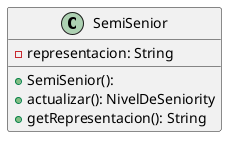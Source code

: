 @startuml
skinparam linetype ortho

class SemiSenior {
  + SemiSenior():
  - representacion: String
  + actualizar(): NivelDeSeniority
  + getRepresentacion(): String
}

@enduml

